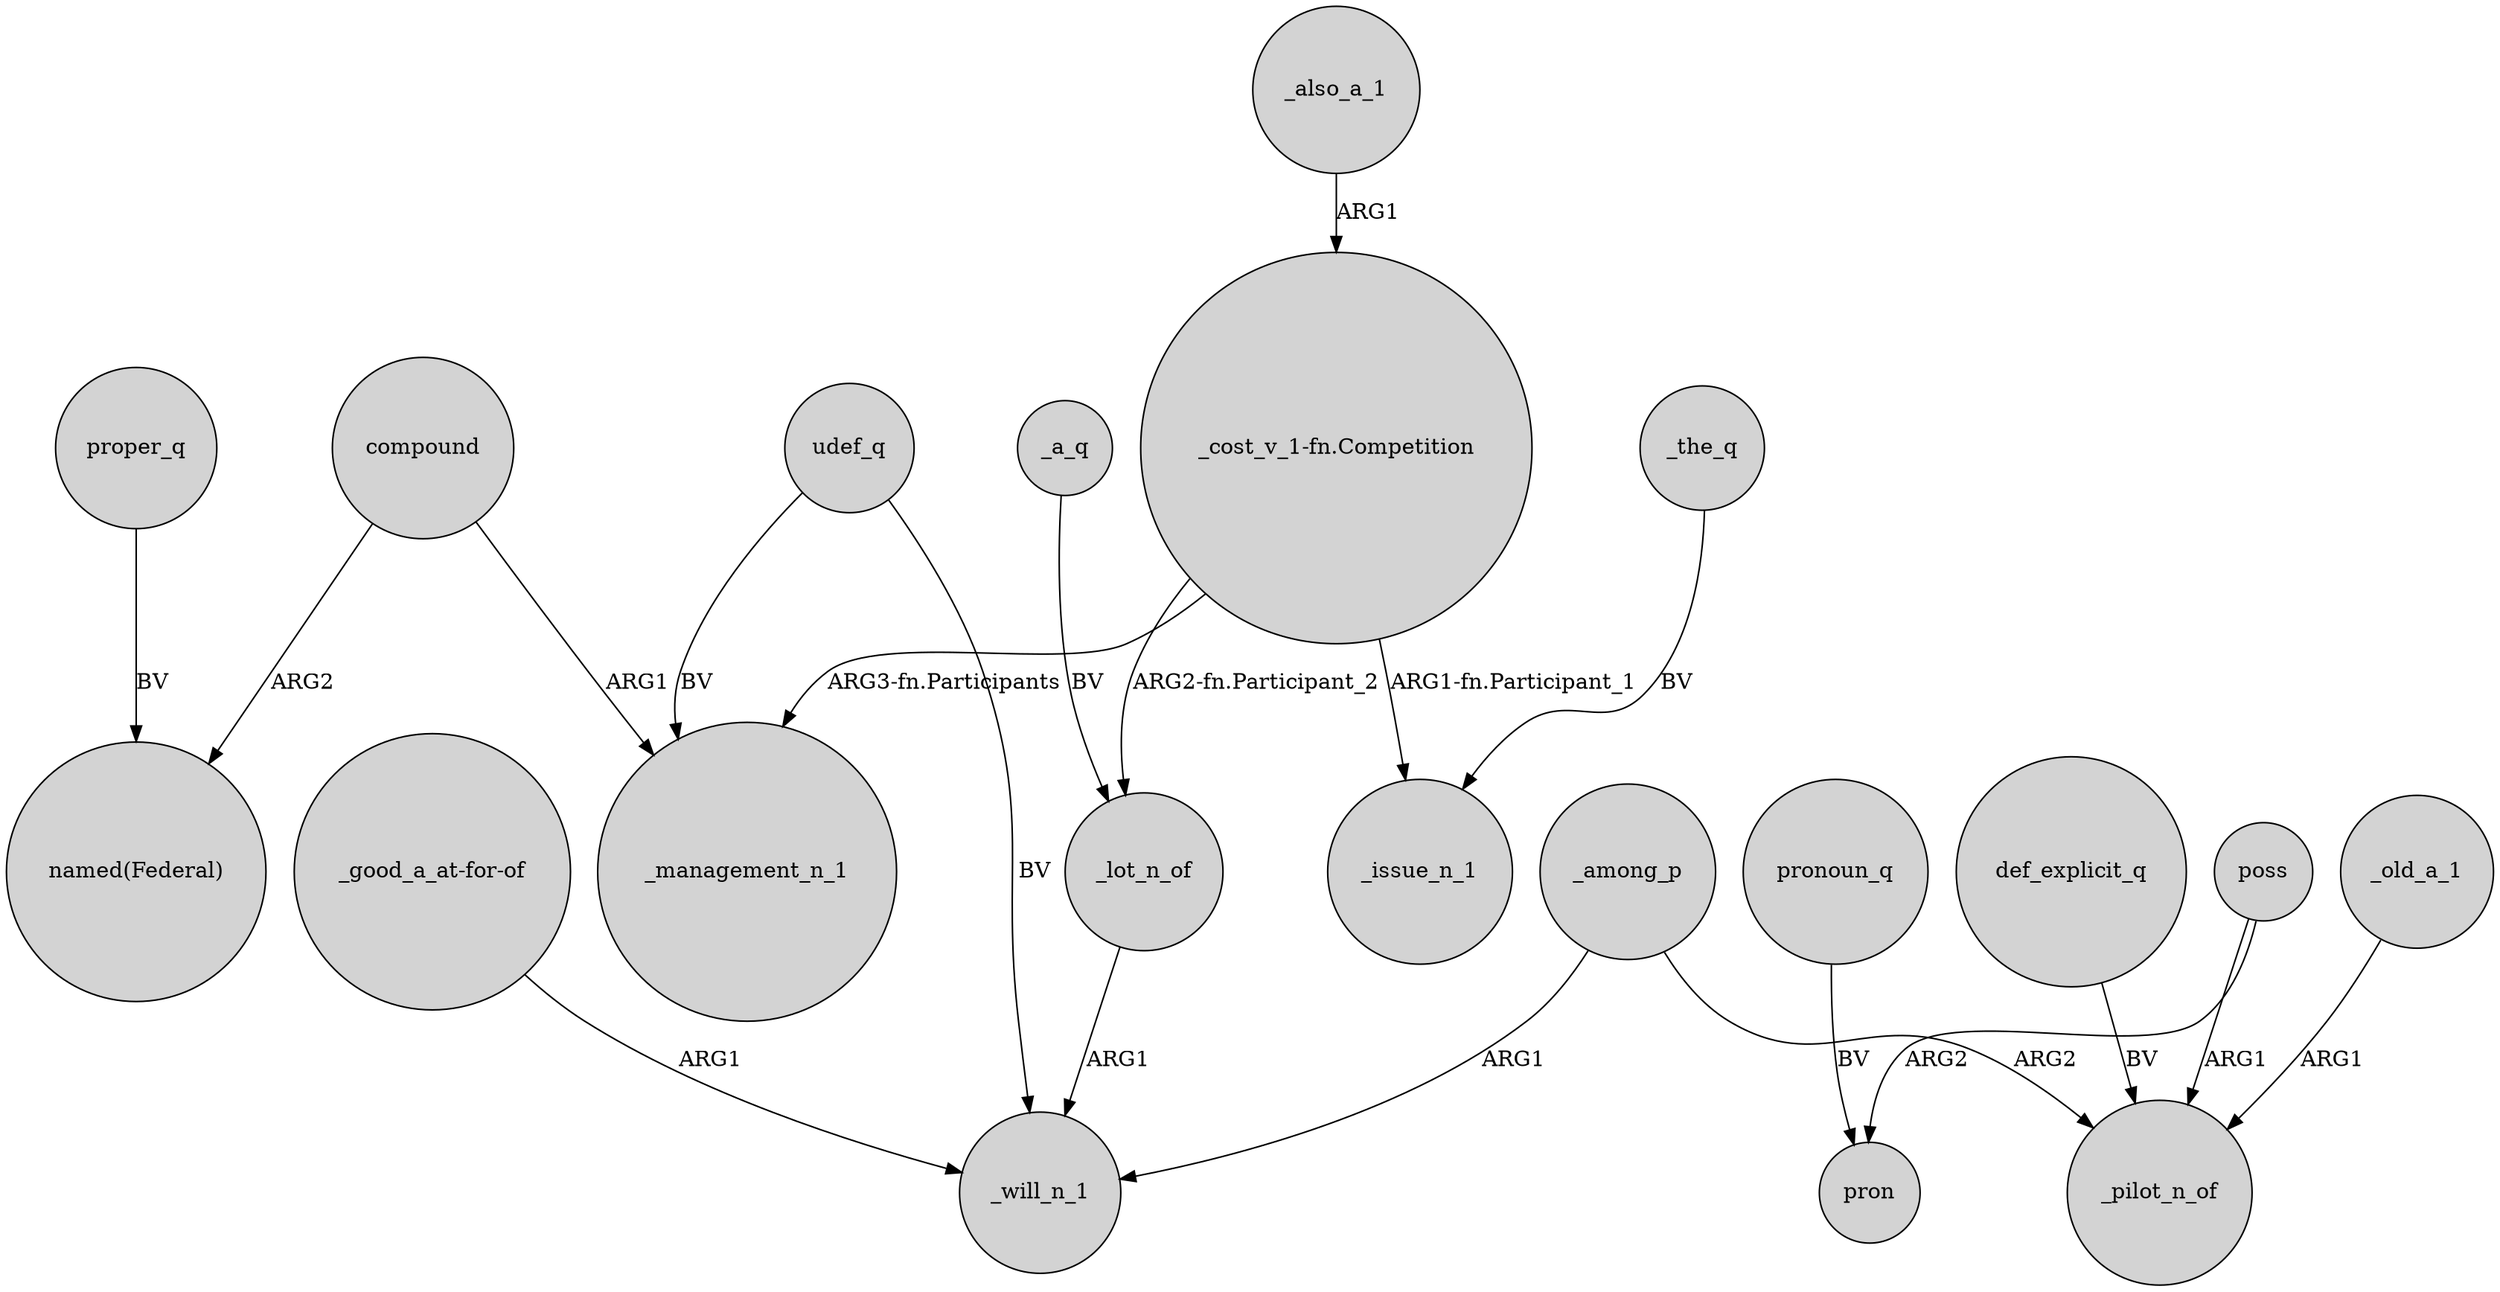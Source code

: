 digraph {
	node [shape=circle style=filled]
	poss -> _pilot_n_of [label=ARG1]
	_among_p -> _will_n_1 [label=ARG1]
	"_cost_v_1-fn.Competition" -> _lot_n_of [label="ARG2-fn.Participant_2"]
	_also_a_1 -> "_cost_v_1-fn.Competition" [label=ARG1]
	compound -> "named(Federal)" [label=ARG2]
	_lot_n_of -> _will_n_1 [label=ARG1]
	proper_q -> "named(Federal)" [label=BV]
	udef_q -> _management_n_1 [label=BV]
	pronoun_q -> pron [label=BV]
	"_cost_v_1-fn.Competition" -> _management_n_1 [label="ARG3-fn.Participants"]
	poss -> pron [label=ARG2]
	_a_q -> _lot_n_of [label=BV]
	_among_p -> _pilot_n_of [label=ARG2]
	compound -> _management_n_1 [label=ARG1]
	def_explicit_q -> _pilot_n_of [label=BV]
	udef_q -> _will_n_1 [label=BV]
	_old_a_1 -> _pilot_n_of [label=ARG1]
	"_good_a_at-for-of" -> _will_n_1 [label=ARG1]
	"_cost_v_1-fn.Competition" -> _issue_n_1 [label="ARG1-fn.Participant_1"]
	_the_q -> _issue_n_1 [label=BV]
}
